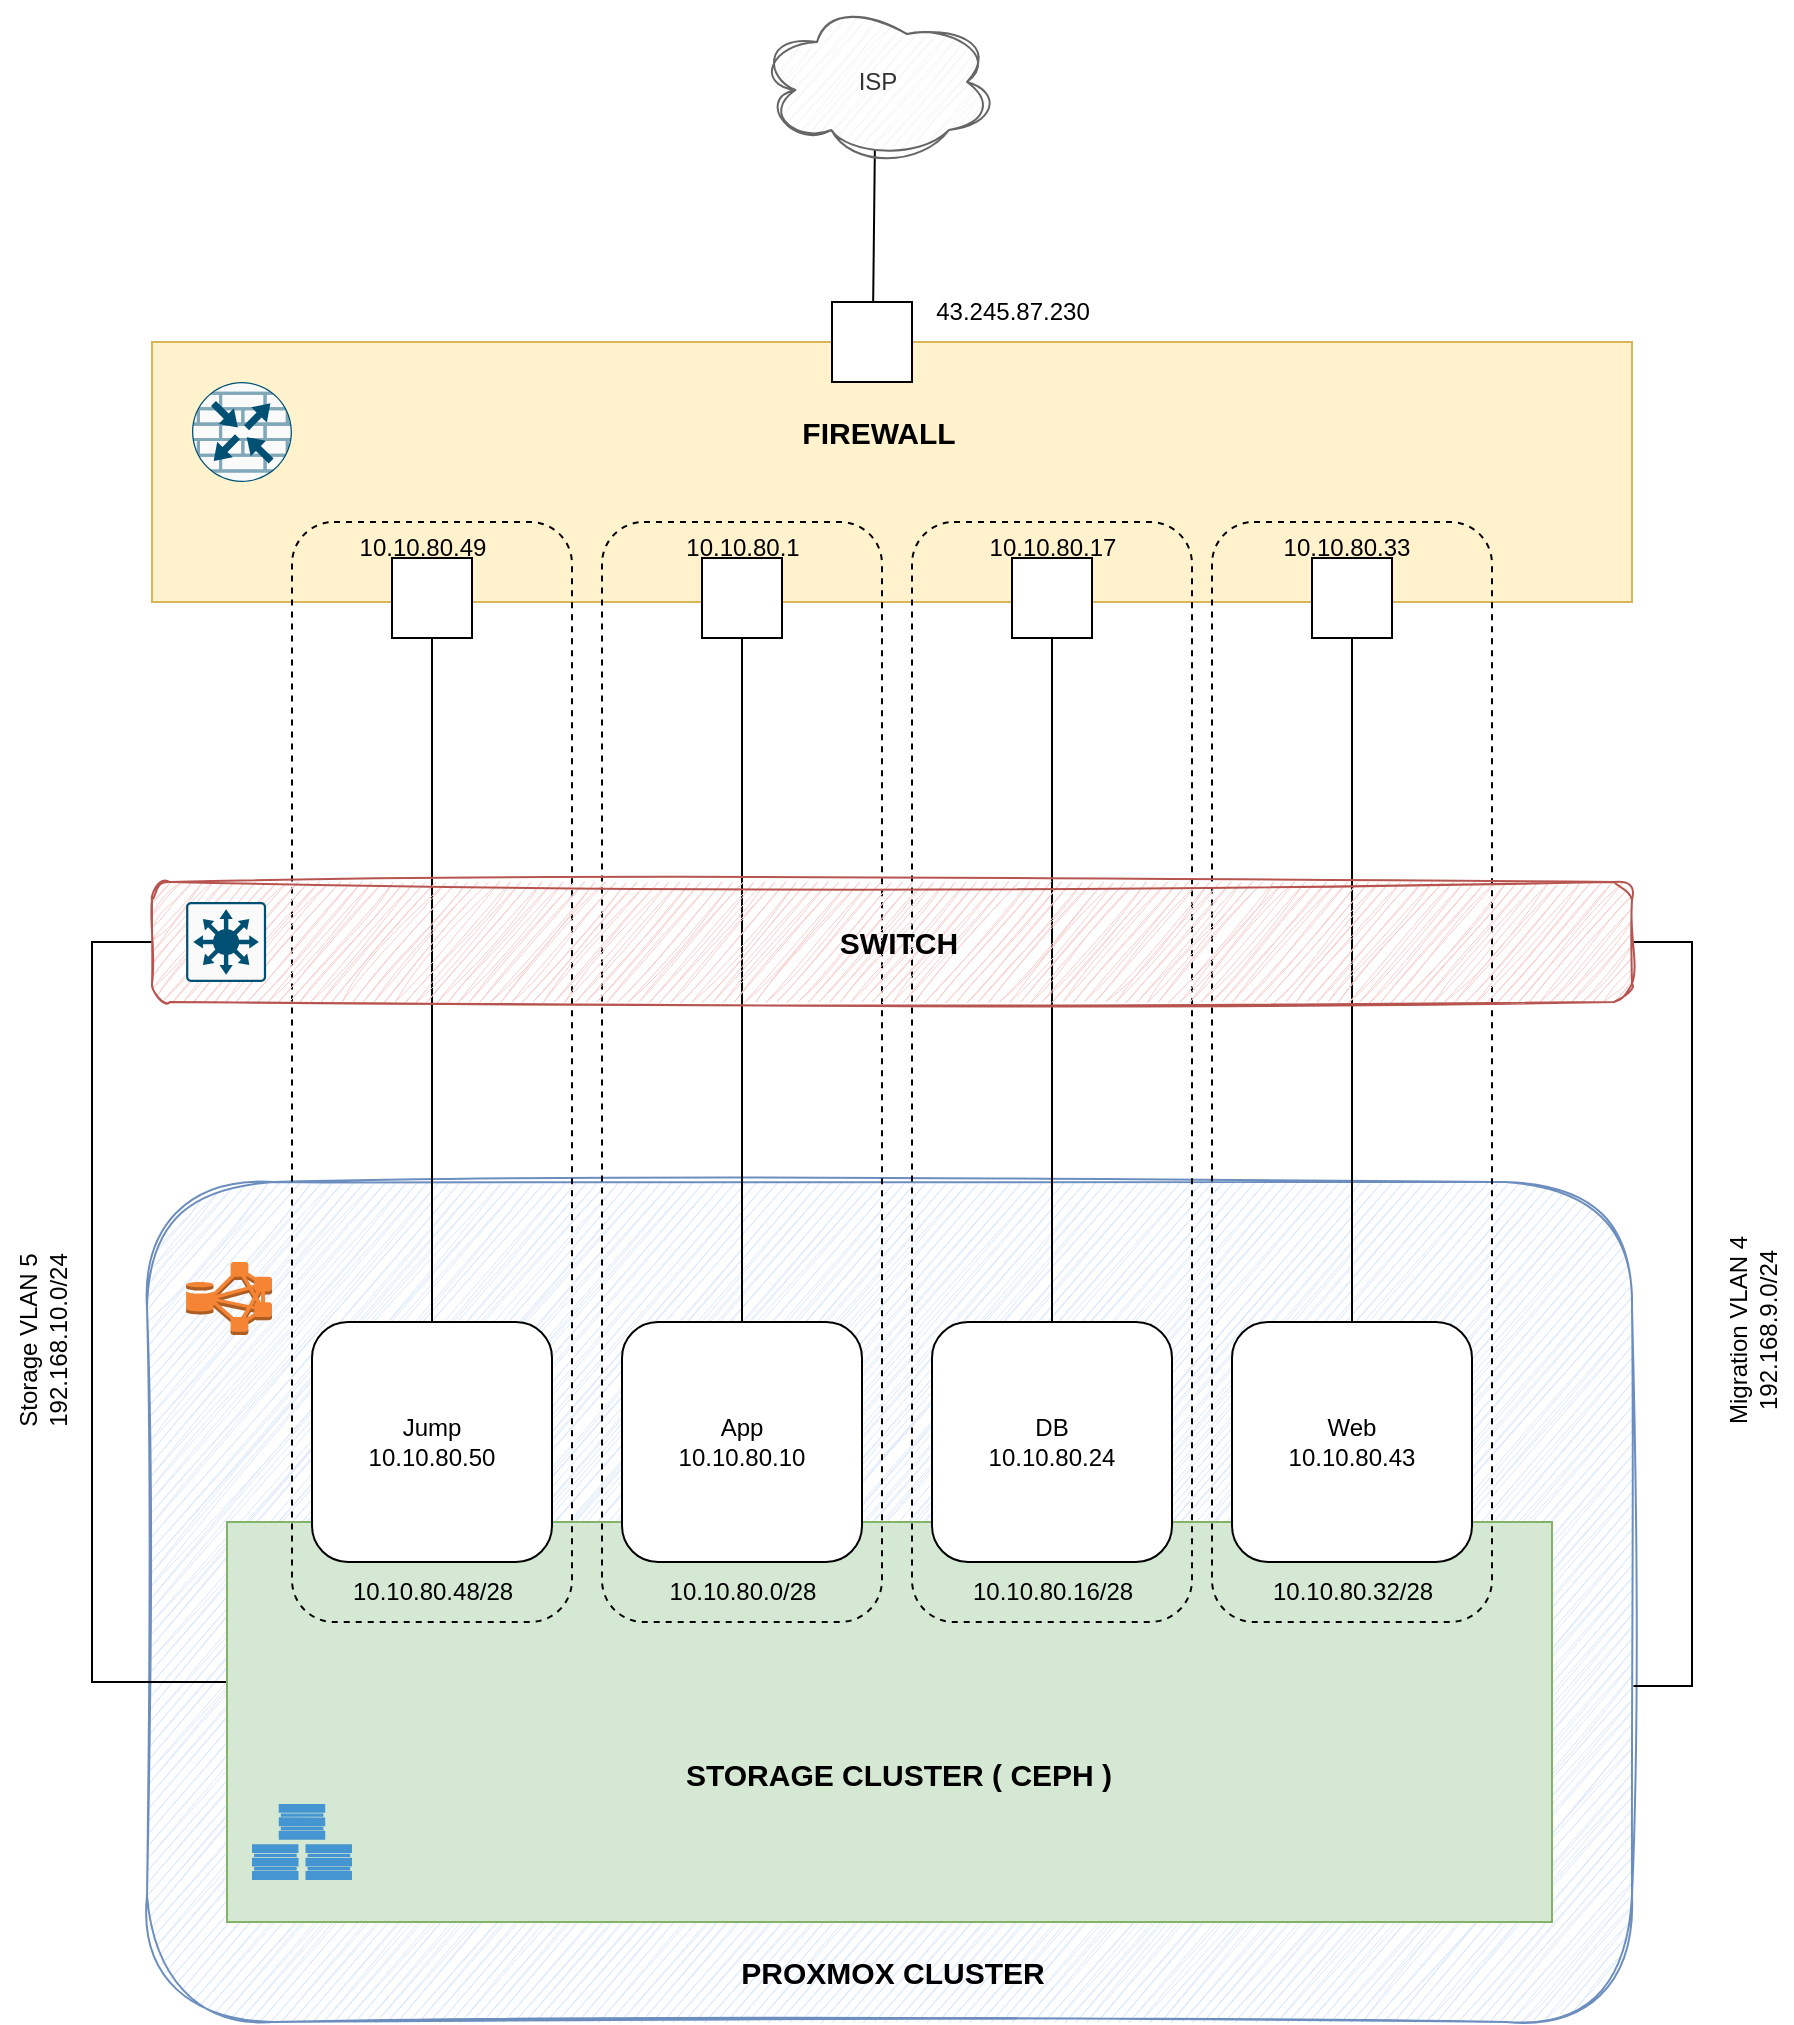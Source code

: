 <mxfile version="24.1.0" type="github">
  <diagram name="Page-1" id="AjidBxEbOnLKUObbBo-6">
    <mxGraphModel dx="2537" dy="887" grid="1" gridSize="10" guides="1" tooltips="1" connect="1" arrows="1" fold="1" page="1" pageScale="1" pageWidth="850" pageHeight="1100" math="0" shadow="0">
      <root>
        <mxCell id="0" />
        <mxCell id="1" parent="0" />
        <mxCell id="C8QGDSoiTHvyuEzKnG29-80" value="" style="rounded=0;whiteSpace=wrap;html=1;fillColor=#fff2cc;strokeColor=#d6b656;" vertex="1" parent="1">
          <mxGeometry x="70" y="250" width="740" height="130" as="geometry" />
        </mxCell>
        <mxCell id="C8QGDSoiTHvyuEzKnG29-32" value="" style="sketch=0;points=[[0.5,0,0],[1,0.5,0],[0.5,1,0],[0,0.5,0],[0.145,0.145,0],[0.856,0.145,0],[0.855,0.856,0],[0.145,0.855,0]];verticalLabelPosition=bottom;html=1;verticalAlign=top;aspect=fixed;align=center;pointerEvents=1;shape=mxgraph.cisco19.rect;prIcon=router_with_firewall;fillColor=#FAFAFA;strokeColor=#005073;" vertex="1" parent="1">
          <mxGeometry x="90" y="270" width="50" height="50" as="geometry" />
        </mxCell>
        <mxCell id="C8QGDSoiTHvyuEzKnG29-45" value="" style="rounded=1;whiteSpace=wrap;html=1;fillColor=#dae8fc;strokeColor=#6c8ebf;sketch=1;curveFitting=1;jiggle=2;" vertex="1" parent="1">
          <mxGeometry x="67.5" y="670" width="742.5" height="420" as="geometry" />
        </mxCell>
        <mxCell id="C8QGDSoiTHvyuEzKnG29-105" style="edgeStyle=orthogonalEdgeStyle;rounded=0;orthogonalLoop=1;jettySize=auto;html=1;entryX=0;entryY=0.5;entryDx=0;entryDy=0;endArrow=none;endFill=0;" edge="1" parent="1" source="C8QGDSoiTHvyuEzKnG29-48" target="C8QGDSoiTHvyuEzKnG29-102">
          <mxGeometry relative="1" as="geometry">
            <Array as="points">
              <mxPoint x="40" y="920" />
              <mxPoint x="40" y="550" />
            </Array>
          </mxGeometry>
        </mxCell>
        <mxCell id="C8QGDSoiTHvyuEzKnG29-106" style="edgeStyle=orthogonalEdgeStyle;rounded=0;orthogonalLoop=1;jettySize=auto;html=1;exitX=1.001;exitY=0.6;exitDx=0;exitDy=0;entryX=1;entryY=0.5;entryDx=0;entryDy=0;exitPerimeter=0;endArrow=none;endFill=0;" edge="1" parent="1" source="C8QGDSoiTHvyuEzKnG29-45" target="C8QGDSoiTHvyuEzKnG29-102">
          <mxGeometry relative="1" as="geometry">
            <mxPoint x="850" y="600" as="targetPoint" />
            <Array as="points">
              <mxPoint x="840" y="922" />
              <mxPoint x="840" y="550" />
            </Array>
          </mxGeometry>
        </mxCell>
        <mxCell id="C8QGDSoiTHvyuEzKnG29-48" value="" style="rounded=0;whiteSpace=wrap;html=1;fillColor=#d5e8d4;strokeColor=#82b366;" vertex="1" parent="1">
          <mxGeometry x="107.5" y="840" width="662.5" height="200" as="geometry" />
        </mxCell>
        <mxCell id="C8QGDSoiTHvyuEzKnG29-64" value="" style="shadow=0;dashed=0;html=1;strokeColor=none;fillColor=#4495D1;labelPosition=center;verticalLabelPosition=bottom;verticalAlign=top;align=center;outlineConnect=0;shape=mxgraph.veeam.storage_cluster;" vertex="1" parent="1">
          <mxGeometry x="120" y="981" width="50" height="38" as="geometry" />
        </mxCell>
        <mxCell id="C8QGDSoiTHvyuEzKnG29-65" value="" style="outlineConnect=0;dashed=0;verticalLabelPosition=bottom;verticalAlign=top;align=center;html=1;shape=mxgraph.aws3.hdfs_cluster;fillColor=#F58534;gradientColor=none;" vertex="1" parent="1">
          <mxGeometry x="87.05" y="710" width="42.95" height="36.5" as="geometry" />
        </mxCell>
        <mxCell id="C8QGDSoiTHvyuEzKnG29-67" value="Jump&lt;div&gt;10.10.80.50&lt;/div&gt;" style="rounded=1;whiteSpace=wrap;html=1;" vertex="1" parent="1">
          <mxGeometry x="150" y="740" width="120" height="120" as="geometry" />
        </mxCell>
        <mxCell id="C8QGDSoiTHvyuEzKnG29-68" value="App&lt;div&gt;10.10.80.10&lt;/div&gt;" style="rounded=1;whiteSpace=wrap;html=1;" vertex="1" parent="1">
          <mxGeometry x="305" y="740" width="120" height="120" as="geometry" />
        </mxCell>
        <mxCell id="C8QGDSoiTHvyuEzKnG29-69" value="DB&lt;div&gt;10.10.80.24&lt;/div&gt;" style="rounded=1;whiteSpace=wrap;html=1;" vertex="1" parent="1">
          <mxGeometry x="460" y="740" width="120" height="120" as="geometry" />
        </mxCell>
        <mxCell id="C8QGDSoiTHvyuEzKnG29-70" value="Web&lt;div&gt;10.10.80.43&lt;/div&gt;" style="rounded=1;whiteSpace=wrap;html=1;" vertex="1" parent="1">
          <mxGeometry x="610" y="740" width="120" height="120" as="geometry" />
        </mxCell>
        <mxCell id="C8QGDSoiTHvyuEzKnG29-72" value="" style="endArrow=none;html=1;rounded=0;entryX=0.5;entryY=1;entryDx=0;entryDy=0;exitX=0.5;exitY=0;exitDx=0;exitDy=0;" edge="1" parent="1" source="C8QGDSoiTHvyuEzKnG29-67" target="C8QGDSoiTHvyuEzKnG29-82">
          <mxGeometry width="50" height="50" relative="1" as="geometry">
            <mxPoint x="390" y="690" as="sourcePoint" />
            <mxPoint x="440" y="640" as="targetPoint" />
          </mxGeometry>
        </mxCell>
        <mxCell id="C8QGDSoiTHvyuEzKnG29-73" value="" style="endArrow=none;html=1;rounded=0;entryX=0.5;entryY=1;entryDx=0;entryDy=0;exitX=0.5;exitY=0;exitDx=0;exitDy=0;" edge="1" parent="1" source="C8QGDSoiTHvyuEzKnG29-68" target="C8QGDSoiTHvyuEzKnG29-83">
          <mxGeometry width="50" height="50" relative="1" as="geometry">
            <mxPoint x="390" y="690" as="sourcePoint" />
            <mxPoint x="440" y="640" as="targetPoint" />
          </mxGeometry>
        </mxCell>
        <mxCell id="C8QGDSoiTHvyuEzKnG29-74" value="" style="endArrow=none;html=1;rounded=0;entryX=0.5;entryY=1;entryDx=0;entryDy=0;exitX=0.5;exitY=0;exitDx=0;exitDy=0;" edge="1" parent="1" source="C8QGDSoiTHvyuEzKnG29-69" target="C8QGDSoiTHvyuEzKnG29-85">
          <mxGeometry width="50" height="50" relative="1" as="geometry">
            <mxPoint x="390" y="690" as="sourcePoint" />
            <mxPoint x="440" y="640" as="targetPoint" />
          </mxGeometry>
        </mxCell>
        <mxCell id="C8QGDSoiTHvyuEzKnG29-75" value="" style="endArrow=none;html=1;rounded=0;entryX=0.5;entryY=1;entryDx=0;entryDy=0;exitX=0.5;exitY=0;exitDx=0;exitDy=0;" edge="1" parent="1" source="C8QGDSoiTHvyuEzKnG29-70" target="C8QGDSoiTHvyuEzKnG29-86">
          <mxGeometry width="50" height="50" relative="1" as="geometry">
            <mxPoint x="620" y="670" as="sourcePoint" />
            <mxPoint x="670" y="620" as="targetPoint" />
          </mxGeometry>
        </mxCell>
        <mxCell id="C8QGDSoiTHvyuEzKnG29-76" value="10.10.80.48/28" style="text;html=1;align=center;verticalAlign=middle;resizable=0;points=[];autosize=1;strokeColor=none;fillColor=none;" vertex="1" parent="1">
          <mxGeometry x="160" y="860" width="100" height="30" as="geometry" />
        </mxCell>
        <mxCell id="C8QGDSoiTHvyuEzKnG29-77" value="10.10.80.0/28" style="text;html=1;align=center;verticalAlign=middle;resizable=0;points=[];autosize=1;strokeColor=none;fillColor=none;" vertex="1" parent="1">
          <mxGeometry x="315" y="860" width="100" height="30" as="geometry" />
        </mxCell>
        <mxCell id="C8QGDSoiTHvyuEzKnG29-78" value="10.10.80.16/28" style="text;html=1;align=center;verticalAlign=middle;resizable=0;points=[];autosize=1;strokeColor=none;fillColor=none;" vertex="1" parent="1">
          <mxGeometry x="470" y="860" width="100" height="30" as="geometry" />
        </mxCell>
        <mxCell id="C8QGDSoiTHvyuEzKnG29-79" value="10.10.80.32/28" style="text;html=1;align=center;verticalAlign=middle;resizable=0;points=[];autosize=1;strokeColor=none;fillColor=none;" vertex="1" parent="1">
          <mxGeometry x="620" y="860" width="100" height="30" as="geometry" />
        </mxCell>
        <mxCell id="C8QGDSoiTHvyuEzKnG29-82" value="" style="whiteSpace=wrap;html=1;aspect=fixed;" vertex="1" parent="1">
          <mxGeometry x="190" y="358" width="40" height="40" as="geometry" />
        </mxCell>
        <mxCell id="C8QGDSoiTHvyuEzKnG29-83" value="" style="whiteSpace=wrap;html=1;aspect=fixed;" vertex="1" parent="1">
          <mxGeometry x="345" y="358" width="40" height="40" as="geometry" />
        </mxCell>
        <mxCell id="C8QGDSoiTHvyuEzKnG29-85" value="" style="whiteSpace=wrap;html=1;aspect=fixed;" vertex="1" parent="1">
          <mxGeometry x="500" y="358" width="40" height="40" as="geometry" />
        </mxCell>
        <mxCell id="C8QGDSoiTHvyuEzKnG29-86" value="" style="whiteSpace=wrap;html=1;aspect=fixed;" vertex="1" parent="1">
          <mxGeometry x="650" y="358" width="40" height="40" as="geometry" />
        </mxCell>
        <mxCell id="C8QGDSoiTHvyuEzKnG29-87" value="10.10.80.33" style="text;html=1;align=center;verticalAlign=middle;resizable=0;points=[];autosize=1;strokeColor=none;fillColor=none;" vertex="1" parent="1">
          <mxGeometry x="622" y="338" width="90" height="30" as="geometry" />
        </mxCell>
        <mxCell id="C8QGDSoiTHvyuEzKnG29-88" value="10.10.80.49" style="text;html=1;align=center;verticalAlign=middle;resizable=0;points=[];autosize=1;strokeColor=none;fillColor=none;" vertex="1" parent="1">
          <mxGeometry x="160" y="338" width="90" height="30" as="geometry" />
        </mxCell>
        <mxCell id="C8QGDSoiTHvyuEzKnG29-89" value="10.10.80.17" style="text;html=1;align=center;verticalAlign=middle;resizable=0;points=[];autosize=1;strokeColor=none;fillColor=none;" vertex="1" parent="1">
          <mxGeometry x="475" y="338" width="90" height="30" as="geometry" />
        </mxCell>
        <mxCell id="C8QGDSoiTHvyuEzKnG29-90" value="10.10.80.1" style="text;html=1;align=center;verticalAlign=middle;resizable=0;points=[];autosize=1;strokeColor=none;fillColor=none;" vertex="1" parent="1">
          <mxGeometry x="325" y="338" width="80" height="30" as="geometry" />
        </mxCell>
        <mxCell id="C8QGDSoiTHvyuEzKnG29-91" value="" style="rounded=1;whiteSpace=wrap;html=1;fillColor=none;dashed=1;" vertex="1" parent="1">
          <mxGeometry x="140" y="340" width="140" height="550" as="geometry" />
        </mxCell>
        <mxCell id="C8QGDSoiTHvyuEzKnG29-92" value="" style="rounded=1;whiteSpace=wrap;html=1;fillColor=none;dashed=1;" vertex="1" parent="1">
          <mxGeometry x="295" y="340" width="140" height="550" as="geometry" />
        </mxCell>
        <mxCell id="C8QGDSoiTHvyuEzKnG29-93" value="" style="rounded=1;whiteSpace=wrap;html=1;fillColor=none;dashed=1;" vertex="1" parent="1">
          <mxGeometry x="450" y="340" width="140" height="550" as="geometry" />
        </mxCell>
        <mxCell id="C8QGDSoiTHvyuEzKnG29-94" value="" style="rounded=1;whiteSpace=wrap;html=1;fillColor=none;dashed=1;" vertex="1" parent="1">
          <mxGeometry x="600" y="340" width="140" height="550" as="geometry" />
        </mxCell>
        <mxCell id="C8QGDSoiTHvyuEzKnG29-102" value="" style="rounded=1;whiteSpace=wrap;html=1;fillColor=#f8cecc;strokeColor=#b85450;glass=0;sketch=1;curveFitting=1;jiggle=2;" vertex="1" parent="1">
          <mxGeometry x="70" y="520" width="740" height="60" as="geometry" />
        </mxCell>
        <mxCell id="C8QGDSoiTHvyuEzKnG29-103" value="" style="sketch=0;points=[[0.015,0.015,0],[0.985,0.015,0],[0.985,0.985,0],[0.015,0.985,0],[0.25,0,0],[0.5,0,0],[0.75,0,0],[1,0.25,0],[1,0.5,0],[1,0.75,0],[0.75,1,0],[0.5,1,0],[0.25,1,0],[0,0.75,0],[0,0.5,0],[0,0.25,0]];verticalLabelPosition=bottom;html=1;verticalAlign=top;aspect=fixed;align=center;pointerEvents=1;shape=mxgraph.cisco19.rect;prIcon=l3_switch;fillColor=#FAFAFA;strokeColor=#005073;" vertex="1" parent="1">
          <mxGeometry x="87.05" y="530" width="40" height="40" as="geometry" />
        </mxCell>
        <mxCell id="C8QGDSoiTHvyuEzKnG29-108" value="Storage VLAN 5&lt;div&gt;192.168.10.0/24&lt;br&gt;&lt;/div&gt;" style="text;html=1;align=center;verticalAlign=middle;resizable=0;points=[];autosize=1;strokeColor=none;fillColor=none;rotation=270;" vertex="1" parent="1">
          <mxGeometry x="-40" y="729.5" width="110" height="40" as="geometry" />
        </mxCell>
        <mxCell id="C8QGDSoiTHvyuEzKnG29-109" value="Migration VLAN 4&lt;div&gt;192.168.9.0/24&lt;/div&gt;" style="text;html=1;align=center;verticalAlign=middle;resizable=0;points=[];autosize=1;strokeColor=none;fillColor=none;rotation=270;" vertex="1" parent="1">
          <mxGeometry x="810" y="724.5" width="120" height="40" as="geometry" />
        </mxCell>
        <mxCell id="C8QGDSoiTHvyuEzKnG29-111" value="&lt;div&gt;&lt;br&gt;&lt;/div&gt;" style="endArrow=none;html=1;rounded=0;exitX=0.487;exitY=-0.013;exitDx=0;exitDy=0;exitPerimeter=0;strokeWidth=1;entryX=0.491;entryY=0.927;entryDx=0;entryDy=0;entryPerimeter=0;" edge="1" parent="1" source="C8QGDSoiTHvyuEzKnG29-80" target="C8QGDSoiTHvyuEzKnG29-118">
          <mxGeometry width="50" height="50" relative="1" as="geometry">
            <mxPoint x="510" y="290" as="sourcePoint" />
            <mxPoint x="432.5" y="161.5" as="targetPoint" />
          </mxGeometry>
        </mxCell>
        <mxCell id="C8QGDSoiTHvyuEzKnG29-115" value="&lt;b&gt;&lt;font style=&quot;font-size: 15px;&quot;&gt;FIREWALL&lt;/font&gt;&lt;/b&gt;" style="text;html=1;align=center;verticalAlign=middle;resizable=0;points=[];autosize=1;strokeColor=none;fillColor=none;" vertex="1" parent="1">
          <mxGeometry x="382.5" y="280" width="100" height="30" as="geometry" />
        </mxCell>
        <mxCell id="C8QGDSoiTHvyuEzKnG29-116" value="" style="whiteSpace=wrap;html=1;aspect=fixed;" vertex="1" parent="1">
          <mxGeometry x="410" y="230" width="40" height="40" as="geometry" />
        </mxCell>
        <mxCell id="C8QGDSoiTHvyuEzKnG29-117" value="43.245.87.230" style="text;html=1;align=center;verticalAlign=middle;resizable=0;points=[];autosize=1;strokeColor=none;fillColor=none;" vertex="1" parent="1">
          <mxGeometry x="450" y="220" width="100" height="30" as="geometry" />
        </mxCell>
        <mxCell id="C8QGDSoiTHvyuEzKnG29-118" value="ISP" style="ellipse;shape=cloud;whiteSpace=wrap;html=1;fillColor=#f5f5f5;fontColor=#333333;strokeColor=#666666;sketch=1;curveFitting=1;jiggle=2;" vertex="1" parent="1">
          <mxGeometry x="372.5" y="80" width="120" height="80" as="geometry" />
        </mxCell>
        <mxCell id="C8QGDSoiTHvyuEzKnG29-119" value="&lt;b&gt;&lt;font style=&quot;font-size: 15px;&quot;&gt;SWITCH&lt;/font&gt;&lt;/b&gt;" style="text;html=1;align=center;verticalAlign=middle;resizable=0;points=[];autosize=1;strokeColor=none;fillColor=none;" vertex="1" parent="1">
          <mxGeometry x="402.5" y="535" width="80" height="30" as="geometry" />
        </mxCell>
        <mxCell id="C8QGDSoiTHvyuEzKnG29-120" value="&lt;b&gt;&lt;font style=&quot;font-size: 15px;&quot;&gt;STORAGE CLUSTER ( CEPH )&lt;/font&gt;&lt;/b&gt;" style="text;html=1;align=center;verticalAlign=middle;resizable=0;points=[];autosize=1;strokeColor=none;fillColor=none;" vertex="1" parent="1">
          <mxGeometry x="322.5" y="951" width="240" height="30" as="geometry" />
        </mxCell>
        <mxCell id="C8QGDSoiTHvyuEzKnG29-121" value="&lt;b&gt;&lt;font style=&quot;font-size: 15px;&quot;&gt;PROXMOX CLUSTER&lt;/font&gt;&lt;/b&gt;" style="text;html=1;align=center;verticalAlign=middle;resizable=0;points=[];autosize=1;strokeColor=none;fillColor=none;" vertex="1" parent="1">
          <mxGeometry x="350" y="1050" width="180" height="30" as="geometry" />
        </mxCell>
      </root>
    </mxGraphModel>
  </diagram>
</mxfile>
